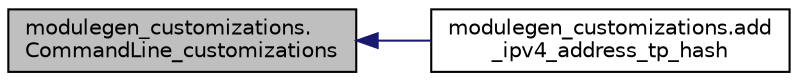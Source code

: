 digraph "modulegen_customizations.CommandLine_customizations"
{
  edge [fontname="Helvetica",fontsize="10",labelfontname="Helvetica",labelfontsize="10"];
  node [fontname="Helvetica",fontsize="10",shape=record];
  rankdir="LR";
  Node1 [label="modulegen_customizations.\lCommandLine_customizations",height=0.2,width=0.4,color="black", fillcolor="grey75", style="filled", fontcolor="black"];
  Node1 -> Node2 [dir="back",color="midnightblue",fontsize="10",style="solid"];
  Node2 [label="modulegen_customizations.add\l_ipv4_address_tp_hash",height=0.2,width=0.4,color="black", fillcolor="white", style="filled",URL="$d0/d84/namespacemodulegen__customizations.html#a53789676c4b3f9b31690de930793b3bf"];
}
